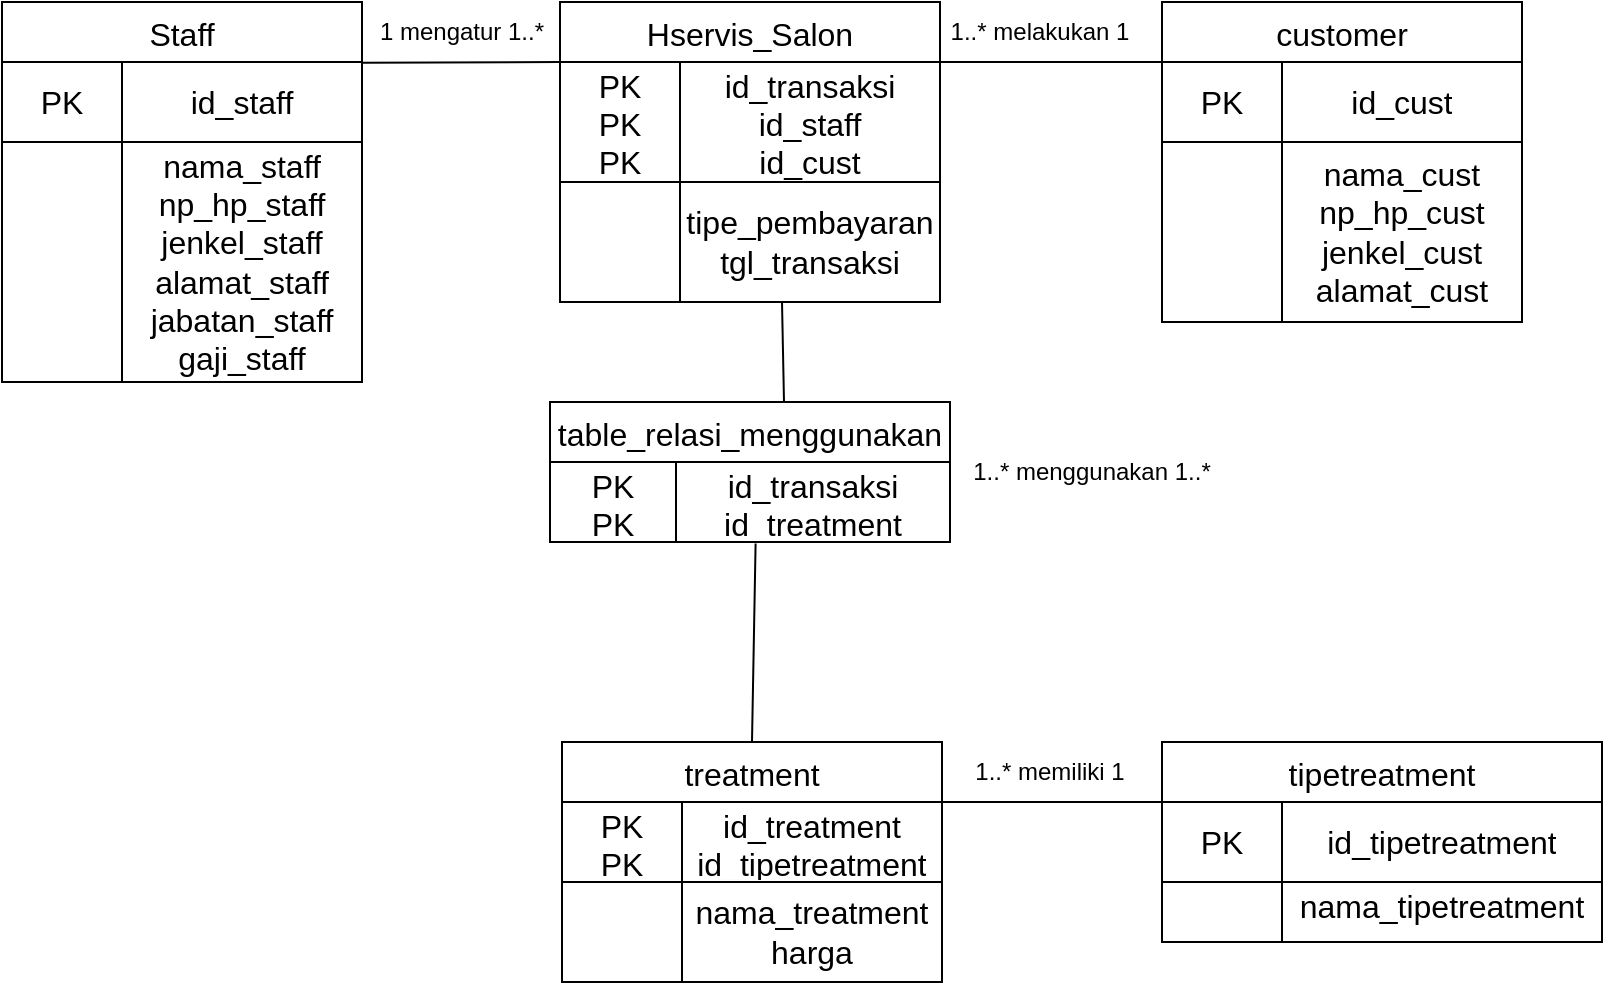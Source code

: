 <mxfile version="28.0.6">
  <diagram name="Page-1" id="HSm0UlRHTV4P-nzlguXD">
    <mxGraphModel dx="1426" dy="849" grid="1" gridSize="10" guides="1" tooltips="1" connect="1" arrows="1" fold="1" page="1" pageScale="1" pageWidth="827" pageHeight="1169" math="0" shadow="0">
      <root>
        <mxCell id="0" />
        <mxCell id="1" parent="0" />
        <mxCell id="lRrU6_4lcdguDLEmfzVp-1" value="Staff" style="shape=table;startSize=30;container=1;collapsible=0;childLayout=tableLayout;strokeColor=default;fontSize=16;" parent="1" vertex="1">
          <mxGeometry x="40" y="20" width="180" height="190" as="geometry" />
        </mxCell>
        <mxCell id="lRrU6_4lcdguDLEmfzVp-2" value="" style="shape=tableRow;horizontal=0;startSize=0;swimlaneHead=0;swimlaneBody=0;strokeColor=inherit;top=0;left=0;bottom=0;right=0;collapsible=0;dropTarget=0;fillColor=none;points=[[0,0.5],[1,0.5]];portConstraint=eastwest;fontSize=16;" parent="lRrU6_4lcdguDLEmfzVp-1" vertex="1">
          <mxGeometry y="30" width="180" height="40" as="geometry" />
        </mxCell>
        <mxCell id="lRrU6_4lcdguDLEmfzVp-3" value="PK" style="shape=partialRectangle;html=1;whiteSpace=wrap;connectable=0;strokeColor=inherit;overflow=hidden;fillColor=none;top=0;left=0;bottom=0;right=0;pointerEvents=1;fontSize=16;" parent="lRrU6_4lcdguDLEmfzVp-2" vertex="1">
          <mxGeometry width="60" height="40" as="geometry">
            <mxRectangle width="60" height="40" as="alternateBounds" />
          </mxGeometry>
        </mxCell>
        <mxCell id="lRrU6_4lcdguDLEmfzVp-4" value="id_staff" style="shape=partialRectangle;html=1;whiteSpace=wrap;connectable=0;strokeColor=inherit;overflow=hidden;fillColor=none;top=0;left=0;bottom=0;right=0;pointerEvents=1;fontSize=16;rowspan=1;colspan=2;" parent="lRrU6_4lcdguDLEmfzVp-2" vertex="1">
          <mxGeometry x="60" width="120" height="40" as="geometry">
            <mxRectangle width="60" height="40" as="alternateBounds" />
          </mxGeometry>
        </mxCell>
        <mxCell id="lRrU6_4lcdguDLEmfzVp-5" value="" style="shape=partialRectangle;html=1;whiteSpace=wrap;connectable=0;strokeColor=inherit;overflow=hidden;fillColor=none;top=0;left=0;bottom=0;right=0;pointerEvents=1;fontSize=16;" parent="lRrU6_4lcdguDLEmfzVp-2" vertex="1" visible="0">
          <mxGeometry x="120" width="60" height="40" as="geometry">
            <mxRectangle width="60" height="40" as="alternateBounds" />
          </mxGeometry>
        </mxCell>
        <mxCell id="lRrU6_4lcdguDLEmfzVp-6" value="" style="shape=tableRow;horizontal=0;startSize=0;swimlaneHead=0;swimlaneBody=0;strokeColor=inherit;top=0;left=0;bottom=0;right=0;collapsible=0;dropTarget=0;fillColor=none;points=[[0,0.5],[1,0.5]];portConstraint=eastwest;fontSize=16;" parent="lRrU6_4lcdguDLEmfzVp-1" vertex="1">
          <mxGeometry y="70" width="180" height="120" as="geometry" />
        </mxCell>
        <mxCell id="lRrU6_4lcdguDLEmfzVp-7" value="" style="shape=partialRectangle;html=1;whiteSpace=wrap;connectable=0;strokeColor=inherit;overflow=hidden;fillColor=none;top=0;left=0;bottom=0;right=0;pointerEvents=1;fontSize=16;" parent="lRrU6_4lcdguDLEmfzVp-6" vertex="1">
          <mxGeometry width="60" height="120" as="geometry">
            <mxRectangle width="60" height="120" as="alternateBounds" />
          </mxGeometry>
        </mxCell>
        <mxCell id="lRrU6_4lcdguDLEmfzVp-8" value="nama_staff&lt;div&gt;np_hp_staff&lt;/div&gt;&lt;div&gt;jenkel_staff&lt;/div&gt;&lt;div&gt;alamat_staff&lt;/div&gt;&lt;div&gt;jabatan_staff&lt;/div&gt;&lt;div&gt;gaji_staff&lt;/div&gt;" style="shape=partialRectangle;html=1;whiteSpace=wrap;connectable=0;strokeColor=inherit;overflow=hidden;fillColor=none;top=0;left=0;bottom=0;right=0;pointerEvents=1;fontSize=16;rowspan=1;colspan=2;" parent="lRrU6_4lcdguDLEmfzVp-6" vertex="1">
          <mxGeometry x="60" width="120" height="120" as="geometry">
            <mxRectangle width="60" height="120" as="alternateBounds" />
          </mxGeometry>
        </mxCell>
        <mxCell id="lRrU6_4lcdguDLEmfzVp-9" value="" style="shape=partialRectangle;html=1;whiteSpace=wrap;connectable=0;strokeColor=inherit;overflow=hidden;fillColor=none;top=0;left=0;bottom=0;right=0;pointerEvents=1;fontSize=16;" parent="lRrU6_4lcdguDLEmfzVp-6" vertex="1" visible="0">
          <mxGeometry x="120" width="60" height="120" as="geometry">
            <mxRectangle width="60" height="120" as="alternateBounds" />
          </mxGeometry>
        </mxCell>
        <mxCell id="lRrU6_4lcdguDLEmfzVp-14" value="customer" style="shape=table;startSize=30;container=1;collapsible=0;childLayout=tableLayout;strokeColor=default;fontSize=16;" parent="1" vertex="1">
          <mxGeometry x="620" y="20" width="180" height="160" as="geometry" />
        </mxCell>
        <mxCell id="lRrU6_4lcdguDLEmfzVp-15" value="" style="shape=tableRow;horizontal=0;startSize=0;swimlaneHead=0;swimlaneBody=0;strokeColor=inherit;top=0;left=0;bottom=0;right=0;collapsible=0;dropTarget=0;fillColor=none;points=[[0,0.5],[1,0.5]];portConstraint=eastwest;fontSize=16;" parent="lRrU6_4lcdguDLEmfzVp-14" vertex="1">
          <mxGeometry y="30" width="180" height="40" as="geometry" />
        </mxCell>
        <mxCell id="lRrU6_4lcdguDLEmfzVp-16" value="PK" style="shape=partialRectangle;html=1;whiteSpace=wrap;connectable=0;strokeColor=inherit;overflow=hidden;fillColor=none;top=0;left=0;bottom=0;right=0;pointerEvents=1;fontSize=16;" parent="lRrU6_4lcdguDLEmfzVp-15" vertex="1">
          <mxGeometry width="60" height="40" as="geometry">
            <mxRectangle width="60" height="40" as="alternateBounds" />
          </mxGeometry>
        </mxCell>
        <mxCell id="lRrU6_4lcdguDLEmfzVp-17" value="id_cust" style="shape=partialRectangle;html=1;whiteSpace=wrap;connectable=0;strokeColor=inherit;overflow=hidden;fillColor=none;top=0;left=0;bottom=0;right=0;pointerEvents=1;fontSize=16;rowspan=1;colspan=2;" parent="lRrU6_4lcdguDLEmfzVp-15" vertex="1">
          <mxGeometry x="60" width="120" height="40" as="geometry">
            <mxRectangle width="60" height="40" as="alternateBounds" />
          </mxGeometry>
        </mxCell>
        <mxCell id="lRrU6_4lcdguDLEmfzVp-18" value="" style="shape=partialRectangle;html=1;whiteSpace=wrap;connectable=0;strokeColor=inherit;overflow=hidden;fillColor=none;top=0;left=0;bottom=0;right=0;pointerEvents=1;fontSize=16;" parent="lRrU6_4lcdguDLEmfzVp-15" vertex="1" visible="0">
          <mxGeometry x="120" width="60" height="40" as="geometry">
            <mxRectangle width="60" height="40" as="alternateBounds" />
          </mxGeometry>
        </mxCell>
        <mxCell id="lRrU6_4lcdguDLEmfzVp-19" value="" style="shape=tableRow;horizontal=0;startSize=0;swimlaneHead=0;swimlaneBody=0;strokeColor=inherit;top=0;left=0;bottom=0;right=0;collapsible=0;dropTarget=0;fillColor=none;points=[[0,0.5],[1,0.5]];portConstraint=eastwest;fontSize=16;" parent="lRrU6_4lcdguDLEmfzVp-14" vertex="1">
          <mxGeometry y="70" width="180" height="90" as="geometry" />
        </mxCell>
        <mxCell id="lRrU6_4lcdguDLEmfzVp-20" value="" style="shape=partialRectangle;html=1;whiteSpace=wrap;connectable=0;strokeColor=inherit;overflow=hidden;fillColor=none;top=0;left=0;bottom=0;right=0;pointerEvents=1;fontSize=16;" parent="lRrU6_4lcdguDLEmfzVp-19" vertex="1">
          <mxGeometry width="60" height="90" as="geometry">
            <mxRectangle width="60" height="90" as="alternateBounds" />
          </mxGeometry>
        </mxCell>
        <mxCell id="lRrU6_4lcdguDLEmfzVp-21" value="nama_cust&lt;div&gt;np_hp_cust&lt;/div&gt;&lt;div&gt;jenkel_cust&lt;/div&gt;&lt;div&gt;alamat_cust&lt;/div&gt;" style="shape=partialRectangle;html=1;whiteSpace=wrap;connectable=0;strokeColor=inherit;overflow=hidden;fillColor=none;top=0;left=0;bottom=0;right=0;pointerEvents=1;fontSize=16;rowspan=1;colspan=2;" parent="lRrU6_4lcdguDLEmfzVp-19" vertex="1">
          <mxGeometry x="60" width="120" height="90" as="geometry">
            <mxRectangle width="60" height="90" as="alternateBounds" />
          </mxGeometry>
        </mxCell>
        <mxCell id="lRrU6_4lcdguDLEmfzVp-22" value="" style="shape=partialRectangle;html=1;whiteSpace=wrap;connectable=0;strokeColor=inherit;overflow=hidden;fillColor=none;top=0;left=0;bottom=0;right=0;pointerEvents=1;fontSize=16;" parent="lRrU6_4lcdguDLEmfzVp-19" vertex="1" visible="0">
          <mxGeometry x="120" width="60" height="90" as="geometry">
            <mxRectangle width="60" height="90" as="alternateBounds" />
          </mxGeometry>
        </mxCell>
        <mxCell id="lRrU6_4lcdguDLEmfzVp-23" value="Hservis_Salon" style="shape=table;startSize=30;container=1;collapsible=0;childLayout=tableLayout;strokeColor=default;fontSize=16;" parent="1" vertex="1">
          <mxGeometry x="319" y="20" width="190" height="150" as="geometry" />
        </mxCell>
        <mxCell id="lRrU6_4lcdguDLEmfzVp-24" value="" style="shape=tableRow;horizontal=0;startSize=0;swimlaneHead=0;swimlaneBody=0;strokeColor=inherit;top=0;left=0;bottom=0;right=0;collapsible=0;dropTarget=0;fillColor=none;points=[[0,0.5],[1,0.5]];portConstraint=eastwest;fontSize=16;" parent="lRrU6_4lcdguDLEmfzVp-23" vertex="1">
          <mxGeometry y="30" width="190" height="60" as="geometry" />
        </mxCell>
        <mxCell id="lRrU6_4lcdguDLEmfzVp-25" value="PK&lt;div&gt;PK&lt;br&gt;PK&lt;/div&gt;" style="shape=partialRectangle;html=1;whiteSpace=wrap;connectable=0;strokeColor=inherit;overflow=hidden;fillColor=none;top=0;left=0;bottom=0;right=0;pointerEvents=1;fontSize=16;" parent="lRrU6_4lcdguDLEmfzVp-24" vertex="1">
          <mxGeometry width="60" height="60" as="geometry">
            <mxRectangle width="60" height="60" as="alternateBounds" />
          </mxGeometry>
        </mxCell>
        <mxCell id="lRrU6_4lcdguDLEmfzVp-26" value="id_transaksi&lt;div&gt;id_staff&lt;/div&gt;&lt;div&gt;id_cust&lt;/div&gt;" style="shape=partialRectangle;html=1;whiteSpace=wrap;connectable=0;strokeColor=inherit;overflow=hidden;fillColor=none;top=0;left=0;bottom=0;right=0;pointerEvents=1;fontSize=16;rowspan=1;colspan=2;" parent="lRrU6_4lcdguDLEmfzVp-24" vertex="1">
          <mxGeometry x="60" width="130" height="60" as="geometry">
            <mxRectangle width="60" height="60" as="alternateBounds" />
          </mxGeometry>
        </mxCell>
        <mxCell id="lRrU6_4lcdguDLEmfzVp-27" value="" style="shape=partialRectangle;html=1;whiteSpace=wrap;connectable=0;strokeColor=inherit;overflow=hidden;fillColor=none;top=0;left=0;bottom=0;right=0;pointerEvents=1;fontSize=16;" parent="lRrU6_4lcdguDLEmfzVp-24" vertex="1" visible="0">
          <mxGeometry x="120" width="70" height="60" as="geometry">
            <mxRectangle width="70" height="60" as="alternateBounds" />
          </mxGeometry>
        </mxCell>
        <mxCell id="lRrU6_4lcdguDLEmfzVp-28" value="" style="shape=tableRow;horizontal=0;startSize=0;swimlaneHead=0;swimlaneBody=0;strokeColor=inherit;top=0;left=0;bottom=0;right=0;collapsible=0;dropTarget=0;fillColor=none;points=[[0,0.5],[1,0.5]];portConstraint=eastwest;fontSize=16;" parent="lRrU6_4lcdguDLEmfzVp-23" vertex="1">
          <mxGeometry y="90" width="190" height="60" as="geometry" />
        </mxCell>
        <mxCell id="lRrU6_4lcdguDLEmfzVp-29" value="" style="shape=partialRectangle;html=1;whiteSpace=wrap;connectable=0;strokeColor=inherit;overflow=hidden;fillColor=none;top=0;left=0;bottom=0;right=0;pointerEvents=1;fontSize=16;" parent="lRrU6_4lcdguDLEmfzVp-28" vertex="1">
          <mxGeometry width="60" height="60" as="geometry">
            <mxRectangle width="60" height="60" as="alternateBounds" />
          </mxGeometry>
        </mxCell>
        <mxCell id="lRrU6_4lcdguDLEmfzVp-30" value="tipe_pembayaran&lt;div&gt;tgl_transaksi&lt;/div&gt;" style="shape=partialRectangle;html=1;whiteSpace=wrap;connectable=0;strokeColor=inherit;overflow=hidden;fillColor=none;top=0;left=0;bottom=0;right=0;pointerEvents=1;fontSize=16;rowspan=1;colspan=2;" parent="lRrU6_4lcdguDLEmfzVp-28" vertex="1">
          <mxGeometry x="60" width="130" height="60" as="geometry">
            <mxRectangle width="60" height="60" as="alternateBounds" />
          </mxGeometry>
        </mxCell>
        <mxCell id="lRrU6_4lcdguDLEmfzVp-31" value="" style="shape=partialRectangle;html=1;whiteSpace=wrap;connectable=0;strokeColor=inherit;overflow=hidden;fillColor=none;top=0;left=0;bottom=0;right=0;pointerEvents=1;fontSize=16;" parent="lRrU6_4lcdguDLEmfzVp-28" vertex="1" visible="0">
          <mxGeometry x="120" width="70" height="60" as="geometry">
            <mxRectangle width="70" height="60" as="alternateBounds" />
          </mxGeometry>
        </mxCell>
        <mxCell id="lRrU6_4lcdguDLEmfzVp-32" value="treatment" style="shape=table;startSize=30;container=1;collapsible=0;childLayout=tableLayout;strokeColor=default;fontSize=16;" parent="1" vertex="1">
          <mxGeometry x="320" y="390" width="190" height="120" as="geometry" />
        </mxCell>
        <mxCell id="lRrU6_4lcdguDLEmfzVp-33" value="" style="shape=tableRow;horizontal=0;startSize=0;swimlaneHead=0;swimlaneBody=0;strokeColor=inherit;top=0;left=0;bottom=0;right=0;collapsible=0;dropTarget=0;fillColor=none;points=[[0,0.5],[1,0.5]];portConstraint=eastwest;fontSize=16;" parent="lRrU6_4lcdguDLEmfzVp-32" vertex="1">
          <mxGeometry y="30" width="190" height="40" as="geometry" />
        </mxCell>
        <mxCell id="lRrU6_4lcdguDLEmfzVp-34" value="PK&lt;div&gt;PK&lt;/div&gt;" style="shape=partialRectangle;html=1;whiteSpace=wrap;connectable=0;strokeColor=inherit;overflow=hidden;fillColor=none;top=0;left=0;bottom=0;right=0;pointerEvents=1;fontSize=16;" parent="lRrU6_4lcdguDLEmfzVp-33" vertex="1">
          <mxGeometry width="60" height="40" as="geometry">
            <mxRectangle width="60" height="40" as="alternateBounds" />
          </mxGeometry>
        </mxCell>
        <mxCell id="lRrU6_4lcdguDLEmfzVp-35" value="id_treatment&lt;div&gt;id_tipetreatment&lt;/div&gt;" style="shape=partialRectangle;html=1;whiteSpace=wrap;connectable=0;strokeColor=inherit;overflow=hidden;fillColor=none;top=0;left=0;bottom=0;right=0;pointerEvents=1;fontSize=16;rowspan=1;colspan=2;" parent="lRrU6_4lcdguDLEmfzVp-33" vertex="1">
          <mxGeometry x="60" width="130" height="40" as="geometry">
            <mxRectangle width="60" height="40" as="alternateBounds" />
          </mxGeometry>
        </mxCell>
        <mxCell id="lRrU6_4lcdguDLEmfzVp-36" value="" style="shape=partialRectangle;html=1;whiteSpace=wrap;connectable=0;strokeColor=inherit;overflow=hidden;fillColor=none;top=0;left=0;bottom=0;right=0;pointerEvents=1;fontSize=16;" parent="lRrU6_4lcdguDLEmfzVp-33" vertex="1" visible="0">
          <mxGeometry x="120" width="70" height="40" as="geometry">
            <mxRectangle width="70" height="40" as="alternateBounds" />
          </mxGeometry>
        </mxCell>
        <mxCell id="lRrU6_4lcdguDLEmfzVp-37" value="" style="shape=tableRow;horizontal=0;startSize=0;swimlaneHead=0;swimlaneBody=0;strokeColor=inherit;top=0;left=0;bottom=0;right=0;collapsible=0;dropTarget=0;fillColor=none;points=[[0,0.5],[1,0.5]];portConstraint=eastwest;fontSize=16;" parent="lRrU6_4lcdguDLEmfzVp-32" vertex="1">
          <mxGeometry y="70" width="190" height="50" as="geometry" />
        </mxCell>
        <mxCell id="lRrU6_4lcdguDLEmfzVp-38" value="" style="shape=partialRectangle;html=1;whiteSpace=wrap;connectable=0;strokeColor=inherit;overflow=hidden;fillColor=none;top=0;left=0;bottom=0;right=0;pointerEvents=1;fontSize=16;" parent="lRrU6_4lcdguDLEmfzVp-37" vertex="1">
          <mxGeometry width="60" height="50" as="geometry">
            <mxRectangle width="60" height="50" as="alternateBounds" />
          </mxGeometry>
        </mxCell>
        <mxCell id="lRrU6_4lcdguDLEmfzVp-39" value="nama_treatment&lt;div&gt;harga&lt;/div&gt;" style="shape=partialRectangle;html=1;whiteSpace=wrap;connectable=0;strokeColor=inherit;overflow=hidden;fillColor=none;top=0;left=0;bottom=0;right=0;pointerEvents=1;fontSize=16;rowspan=1;colspan=2;" parent="lRrU6_4lcdguDLEmfzVp-37" vertex="1">
          <mxGeometry x="60" width="130" height="50" as="geometry">
            <mxRectangle width="60" height="50" as="alternateBounds" />
          </mxGeometry>
        </mxCell>
        <mxCell id="lRrU6_4lcdguDLEmfzVp-40" value="" style="shape=partialRectangle;html=1;whiteSpace=wrap;connectable=0;strokeColor=inherit;overflow=hidden;fillColor=none;top=0;left=0;bottom=0;right=0;pointerEvents=1;fontSize=16;" parent="lRrU6_4lcdguDLEmfzVp-37" vertex="1" visible="0">
          <mxGeometry x="120" width="70" height="50" as="geometry">
            <mxRectangle width="70" height="50" as="alternateBounds" />
          </mxGeometry>
        </mxCell>
        <mxCell id="lRrU6_4lcdguDLEmfzVp-41" value="tipetreatment" style="shape=table;startSize=30;container=1;collapsible=0;childLayout=tableLayout;strokeColor=default;fontSize=16;" parent="1" vertex="1">
          <mxGeometry x="620" y="390" width="220" height="100" as="geometry" />
        </mxCell>
        <mxCell id="lRrU6_4lcdguDLEmfzVp-42" value="" style="shape=tableRow;horizontal=0;startSize=0;swimlaneHead=0;swimlaneBody=0;strokeColor=inherit;top=0;left=0;bottom=0;right=0;collapsible=0;dropTarget=0;fillColor=none;points=[[0,0.5],[1,0.5]];portConstraint=eastwest;fontSize=16;" parent="lRrU6_4lcdguDLEmfzVp-41" vertex="1">
          <mxGeometry y="30" width="220" height="40" as="geometry" />
        </mxCell>
        <mxCell id="lRrU6_4lcdguDLEmfzVp-43" value="PK" style="shape=partialRectangle;html=1;whiteSpace=wrap;connectable=0;strokeColor=inherit;overflow=hidden;fillColor=none;top=0;left=0;bottom=0;right=0;pointerEvents=1;fontSize=16;" parent="lRrU6_4lcdguDLEmfzVp-42" vertex="1">
          <mxGeometry width="60" height="40" as="geometry">
            <mxRectangle width="60" height="40" as="alternateBounds" />
          </mxGeometry>
        </mxCell>
        <mxCell id="lRrU6_4lcdguDLEmfzVp-44" value="id_tipetreatment" style="shape=partialRectangle;html=1;whiteSpace=wrap;connectable=0;strokeColor=inherit;overflow=hidden;fillColor=none;top=0;left=0;bottom=0;right=0;pointerEvents=1;fontSize=16;rowspan=1;colspan=2;" parent="lRrU6_4lcdguDLEmfzVp-42" vertex="1">
          <mxGeometry x="60" width="160" height="40" as="geometry">
            <mxRectangle width="60" height="40" as="alternateBounds" />
          </mxGeometry>
        </mxCell>
        <mxCell id="lRrU6_4lcdguDLEmfzVp-45" value="" style="shape=partialRectangle;html=1;whiteSpace=wrap;connectable=0;strokeColor=inherit;overflow=hidden;fillColor=none;top=0;left=0;bottom=0;right=0;pointerEvents=1;fontSize=16;" parent="lRrU6_4lcdguDLEmfzVp-42" vertex="1" visible="0">
          <mxGeometry x="120" width="100" height="40" as="geometry">
            <mxRectangle width="100" height="40" as="alternateBounds" />
          </mxGeometry>
        </mxCell>
        <mxCell id="lRrU6_4lcdguDLEmfzVp-46" value="" style="shape=tableRow;horizontal=0;startSize=0;swimlaneHead=0;swimlaneBody=0;strokeColor=inherit;top=0;left=0;bottom=0;right=0;collapsible=0;dropTarget=0;fillColor=none;points=[[0,0.5],[1,0.5]];portConstraint=eastwest;fontSize=16;" parent="lRrU6_4lcdguDLEmfzVp-41" vertex="1">
          <mxGeometry y="70" width="220" height="30" as="geometry" />
        </mxCell>
        <mxCell id="lRrU6_4lcdguDLEmfzVp-47" value="" style="shape=partialRectangle;html=1;whiteSpace=wrap;connectable=0;strokeColor=inherit;overflow=hidden;fillColor=none;top=0;left=0;bottom=0;right=0;pointerEvents=1;fontSize=16;" parent="lRrU6_4lcdguDLEmfzVp-46" vertex="1">
          <mxGeometry width="60" height="30" as="geometry">
            <mxRectangle width="60" height="30" as="alternateBounds" />
          </mxGeometry>
        </mxCell>
        <mxCell id="lRrU6_4lcdguDLEmfzVp-48" value="nama_tipetreatment&lt;div&gt;&lt;br&gt;&lt;/div&gt;" style="shape=partialRectangle;html=1;whiteSpace=wrap;connectable=0;strokeColor=inherit;overflow=hidden;fillColor=none;top=0;left=0;bottom=0;right=0;pointerEvents=1;fontSize=16;rowspan=1;colspan=2;" parent="lRrU6_4lcdguDLEmfzVp-46" vertex="1">
          <mxGeometry x="60" width="160" height="30" as="geometry">
            <mxRectangle width="60" height="30" as="alternateBounds" />
          </mxGeometry>
        </mxCell>
        <mxCell id="lRrU6_4lcdguDLEmfzVp-49" value="" style="shape=partialRectangle;html=1;whiteSpace=wrap;connectable=0;strokeColor=inherit;overflow=hidden;fillColor=none;top=0;left=0;bottom=0;right=0;pointerEvents=1;fontSize=16;" parent="lRrU6_4lcdguDLEmfzVp-46" vertex="1" visible="0">
          <mxGeometry x="120" width="100" height="30" as="geometry">
            <mxRectangle width="100" height="30" as="alternateBounds" />
          </mxGeometry>
        </mxCell>
        <mxCell id="lRrU6_4lcdguDLEmfzVp-50" value="1 mengatur 1..*" style="text;html=1;align=center;verticalAlign=middle;whiteSpace=wrap;rounded=0;" parent="1" vertex="1">
          <mxGeometry x="220" y="20" width="100" height="30" as="geometry" />
        </mxCell>
        <mxCell id="lRrU6_4lcdguDLEmfzVp-51" value="1..* melakukan 1" style="text;html=1;align=center;verticalAlign=middle;whiteSpace=wrap;rounded=0;" parent="1" vertex="1">
          <mxGeometry x="509" y="20" width="100" height="30" as="geometry" />
        </mxCell>
        <mxCell id="lRrU6_4lcdguDLEmfzVp-52" value="1..* memiliki 1" style="text;html=1;align=center;verticalAlign=middle;whiteSpace=wrap;rounded=0;" parent="1" vertex="1">
          <mxGeometry x="514" y="390" width="100" height="30" as="geometry" />
        </mxCell>
        <mxCell id="lRrU6_4lcdguDLEmfzVp-53" value="1..* menggunakan 1..*" style="text;html=1;align=center;verticalAlign=middle;whiteSpace=wrap;rounded=0;" parent="1" vertex="1">
          <mxGeometry x="520" y="240" width="130" height="30" as="geometry" />
        </mxCell>
        <mxCell id="lRrU6_4lcdguDLEmfzVp-54" value="" style="endArrow=none;html=1;rounded=0;entryX=0.997;entryY=0.001;entryDx=0;entryDy=0;entryPerimeter=0;exitX=-0.003;exitY=0.663;exitDx=0;exitDy=0;exitPerimeter=0;" parent="1" edge="1">
          <mxGeometry width="50" height="50" relative="1" as="geometry">
            <mxPoint x="319.0" y="50.0" as="sourcePoint" />
            <mxPoint x="220.03" y="50.34" as="targetPoint" />
          </mxGeometry>
        </mxCell>
        <mxCell id="lRrU6_4lcdguDLEmfzVp-55" value="" style="endArrow=none;html=1;rounded=0;entryX=0.997;entryY=0.001;entryDx=0;entryDy=0;entryPerimeter=0;exitX=0.002;exitY=0;exitDx=0;exitDy=0;exitPerimeter=0;" parent="1" source="lRrU6_4lcdguDLEmfzVp-15" edge="1">
          <mxGeometry width="50" height="50" relative="1" as="geometry">
            <mxPoint x="609" y="50.0" as="sourcePoint" />
            <mxPoint x="509" y="50.0" as="targetPoint" />
          </mxGeometry>
        </mxCell>
        <mxCell id="lRrU6_4lcdguDLEmfzVp-58" value="" style="endArrow=none;html=1;rounded=0;entryX=0.996;entryY=-0.001;entryDx=0;entryDy=0;exitX=0.002;exitY=0;exitDx=0;exitDy=0;exitPerimeter=0;entryPerimeter=0;" parent="1" source="lRrU6_4lcdguDLEmfzVp-42" target="lRrU6_4lcdguDLEmfzVp-33" edge="1">
          <mxGeometry width="50" height="50" relative="1" as="geometry">
            <mxPoint x="614.5" y="240" as="sourcePoint" />
            <mxPoint x="503.5" y="240" as="targetPoint" />
          </mxGeometry>
        </mxCell>
        <mxCell id="lRrU6_4lcdguDLEmfzVp-63" value="table_relasi_menggunakan" style="shape=table;startSize=30;container=1;collapsible=0;childLayout=tableLayout;strokeColor=default;fontSize=16;" parent="1" vertex="1">
          <mxGeometry x="314" y="220" width="200" height="70" as="geometry" />
        </mxCell>
        <mxCell id="lRrU6_4lcdguDLEmfzVp-64" value="" style="shape=tableRow;horizontal=0;startSize=0;swimlaneHead=0;swimlaneBody=0;strokeColor=inherit;top=0;left=0;bottom=0;right=0;collapsible=0;dropTarget=0;fillColor=none;points=[[0,0.5],[1,0.5]];portConstraint=eastwest;fontSize=16;" parent="lRrU6_4lcdguDLEmfzVp-63" vertex="1">
          <mxGeometry y="30" width="200" height="40" as="geometry" />
        </mxCell>
        <mxCell id="lRrU6_4lcdguDLEmfzVp-65" value="PK&lt;div&gt;PK&lt;/div&gt;" style="shape=partialRectangle;html=1;whiteSpace=wrap;connectable=0;strokeColor=inherit;overflow=hidden;fillColor=none;top=0;left=0;bottom=0;right=0;pointerEvents=1;fontSize=16;" parent="lRrU6_4lcdguDLEmfzVp-64" vertex="1">
          <mxGeometry width="63" height="40" as="geometry">
            <mxRectangle width="63" height="40" as="alternateBounds" />
          </mxGeometry>
        </mxCell>
        <mxCell id="lRrU6_4lcdguDLEmfzVp-66" value="id_transaksi&lt;div&gt;id_treatment&lt;/div&gt;" style="shape=partialRectangle;html=1;whiteSpace=wrap;connectable=0;strokeColor=inherit;overflow=hidden;fillColor=none;top=0;left=0;bottom=0;right=0;pointerEvents=1;fontSize=16;rowspan=1;colspan=2;" parent="lRrU6_4lcdguDLEmfzVp-64" vertex="1">
          <mxGeometry x="63" width="137" height="40" as="geometry">
            <mxRectangle width="63" height="40" as="alternateBounds" />
          </mxGeometry>
        </mxCell>
        <mxCell id="lRrU6_4lcdguDLEmfzVp-67" value="" style="shape=partialRectangle;html=1;whiteSpace=wrap;connectable=0;strokeColor=inherit;overflow=hidden;fillColor=none;top=0;left=0;bottom=0;right=0;pointerEvents=1;fontSize=16;" parent="lRrU6_4lcdguDLEmfzVp-64" vertex="1" visible="0">
          <mxGeometry x="126" width="74" height="40" as="geometry">
            <mxRectangle width="74" height="40" as="alternateBounds" />
          </mxGeometry>
        </mxCell>
        <mxCell id="lRrU6_4lcdguDLEmfzVp-72" value="" style="endArrow=none;html=1;rounded=0;entryX=0.585;entryY=0;entryDx=0;entryDy=0;exitX=0.499;exitY=1.001;exitDx=0;exitDy=0;exitPerimeter=0;entryPerimeter=0;" parent="1" target="lRrU6_4lcdguDLEmfzVp-63" edge="1">
          <mxGeometry width="50" height="50" relative="1" as="geometry">
            <mxPoint x="430" y="170" as="sourcePoint" />
            <mxPoint x="430" y="200" as="targetPoint" />
          </mxGeometry>
        </mxCell>
        <mxCell id="lRrU6_4lcdguDLEmfzVp-73" value="" style="endArrow=none;html=1;rounded=0;entryX=0.5;entryY=0;entryDx=0;entryDy=0;exitX=0.514;exitY=1.018;exitDx=0;exitDy=0;exitPerimeter=0;" parent="1" source="lRrU6_4lcdguDLEmfzVp-64" target="lRrU6_4lcdguDLEmfzVp-32" edge="1">
          <mxGeometry width="50" height="50" relative="1" as="geometry">
            <mxPoint x="414" y="320" as="sourcePoint" />
            <mxPoint x="415" y="380" as="targetPoint" />
          </mxGeometry>
        </mxCell>
      </root>
    </mxGraphModel>
  </diagram>
</mxfile>
